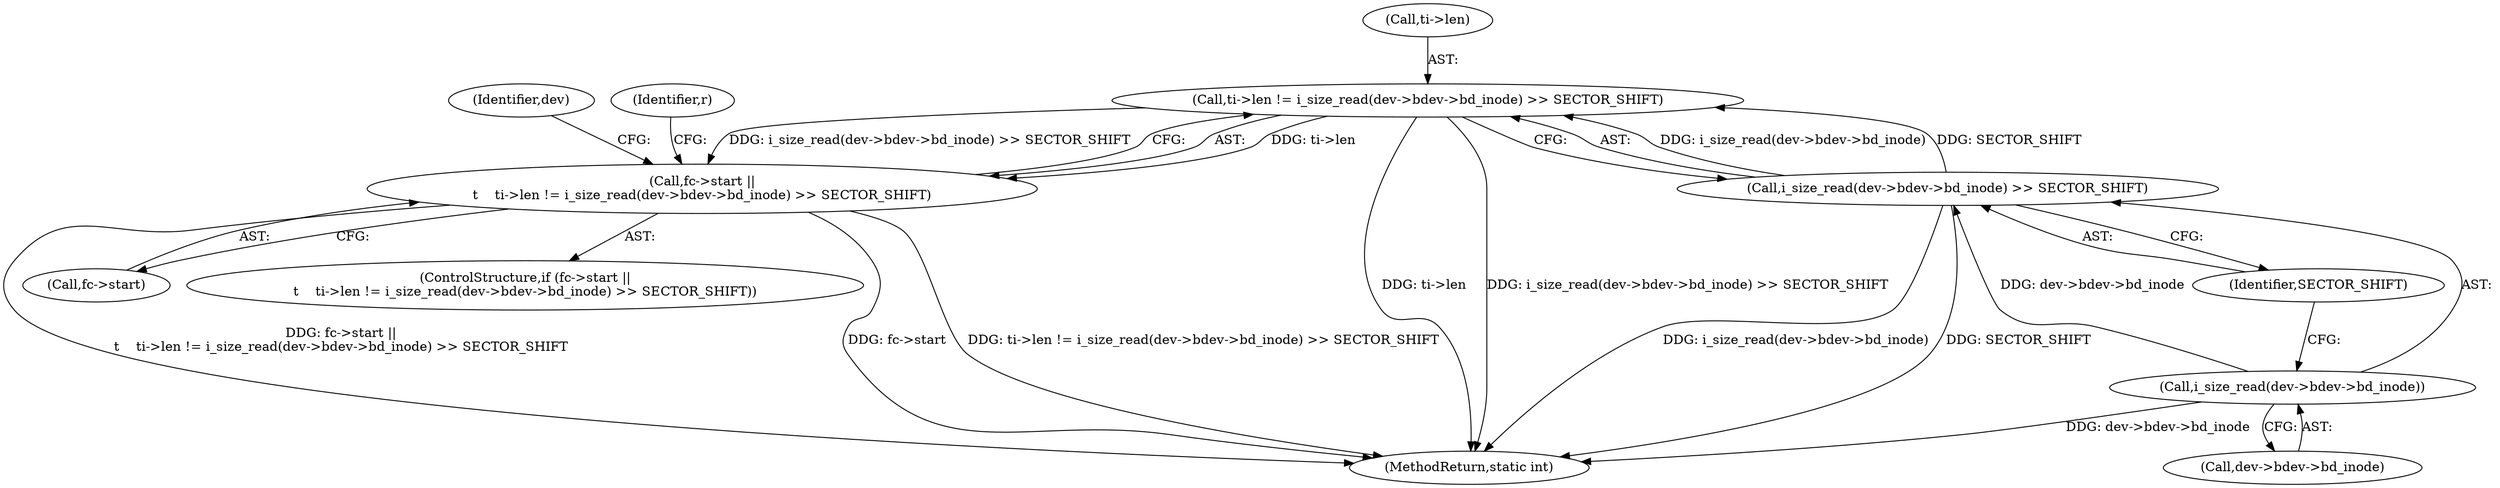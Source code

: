 digraph "0_linux_ec8013beddd717d1740cfefb1a9b900deef85462@API" {
"1000127" [label="(Call,ti->len != i_size_read(dev->bdev->bd_inode) >> SECTOR_SHIFT)"];
"1000131" [label="(Call,i_size_read(dev->bdev->bd_inode) >> SECTOR_SHIFT)"];
"1000132" [label="(Call,i_size_read(dev->bdev->bd_inode))"];
"1000123" [label="(Call,fc->start ||\n\t    ti->len != i_size_read(dev->bdev->bd_inode) >> SECTOR_SHIFT)"];
"1000133" [label="(Call,dev->bdev->bd_inode)"];
"1000131" [label="(Call,i_size_read(dev->bdev->bd_inode) >> SECTOR_SHIFT)"];
"1000146" [label="(Identifier,dev)"];
"1000138" [label="(Identifier,SECTOR_SHIFT)"];
"1000128" [label="(Call,ti->len)"];
"1000153" [label="(MethodReturn,static int)"];
"1000124" [label="(Call,fc->start)"];
"1000123" [label="(Call,fc->start ||\n\t    ti->len != i_size_read(dev->bdev->bd_inode) >> SECTOR_SHIFT)"];
"1000127" [label="(Call,ti->len != i_size_read(dev->bdev->bd_inode) >> SECTOR_SHIFT)"];
"1000140" [label="(Identifier,r)"];
"1000122" [label="(ControlStructure,if (fc->start ||\n\t    ti->len != i_size_read(dev->bdev->bd_inode) >> SECTOR_SHIFT))"];
"1000132" [label="(Call,i_size_read(dev->bdev->bd_inode))"];
"1000127" -> "1000123"  [label="AST: "];
"1000127" -> "1000131"  [label="CFG: "];
"1000128" -> "1000127"  [label="AST: "];
"1000131" -> "1000127"  [label="AST: "];
"1000123" -> "1000127"  [label="CFG: "];
"1000127" -> "1000153"  [label="DDG: ti->len"];
"1000127" -> "1000153"  [label="DDG: i_size_read(dev->bdev->bd_inode) >> SECTOR_SHIFT"];
"1000127" -> "1000123"  [label="DDG: ti->len"];
"1000127" -> "1000123"  [label="DDG: i_size_read(dev->bdev->bd_inode) >> SECTOR_SHIFT"];
"1000131" -> "1000127"  [label="DDG: i_size_read(dev->bdev->bd_inode)"];
"1000131" -> "1000127"  [label="DDG: SECTOR_SHIFT"];
"1000131" -> "1000138"  [label="CFG: "];
"1000132" -> "1000131"  [label="AST: "];
"1000138" -> "1000131"  [label="AST: "];
"1000131" -> "1000153"  [label="DDG: i_size_read(dev->bdev->bd_inode)"];
"1000131" -> "1000153"  [label="DDG: SECTOR_SHIFT"];
"1000132" -> "1000131"  [label="DDG: dev->bdev->bd_inode"];
"1000132" -> "1000133"  [label="CFG: "];
"1000133" -> "1000132"  [label="AST: "];
"1000138" -> "1000132"  [label="CFG: "];
"1000132" -> "1000153"  [label="DDG: dev->bdev->bd_inode"];
"1000123" -> "1000122"  [label="AST: "];
"1000123" -> "1000124"  [label="CFG: "];
"1000124" -> "1000123"  [label="AST: "];
"1000140" -> "1000123"  [label="CFG: "];
"1000146" -> "1000123"  [label="CFG: "];
"1000123" -> "1000153"  [label="DDG: ti->len != i_size_read(dev->bdev->bd_inode) >> SECTOR_SHIFT"];
"1000123" -> "1000153"  [label="DDG: fc->start ||\n\t    ti->len != i_size_read(dev->bdev->bd_inode) >> SECTOR_SHIFT"];
"1000123" -> "1000153"  [label="DDG: fc->start"];
}
